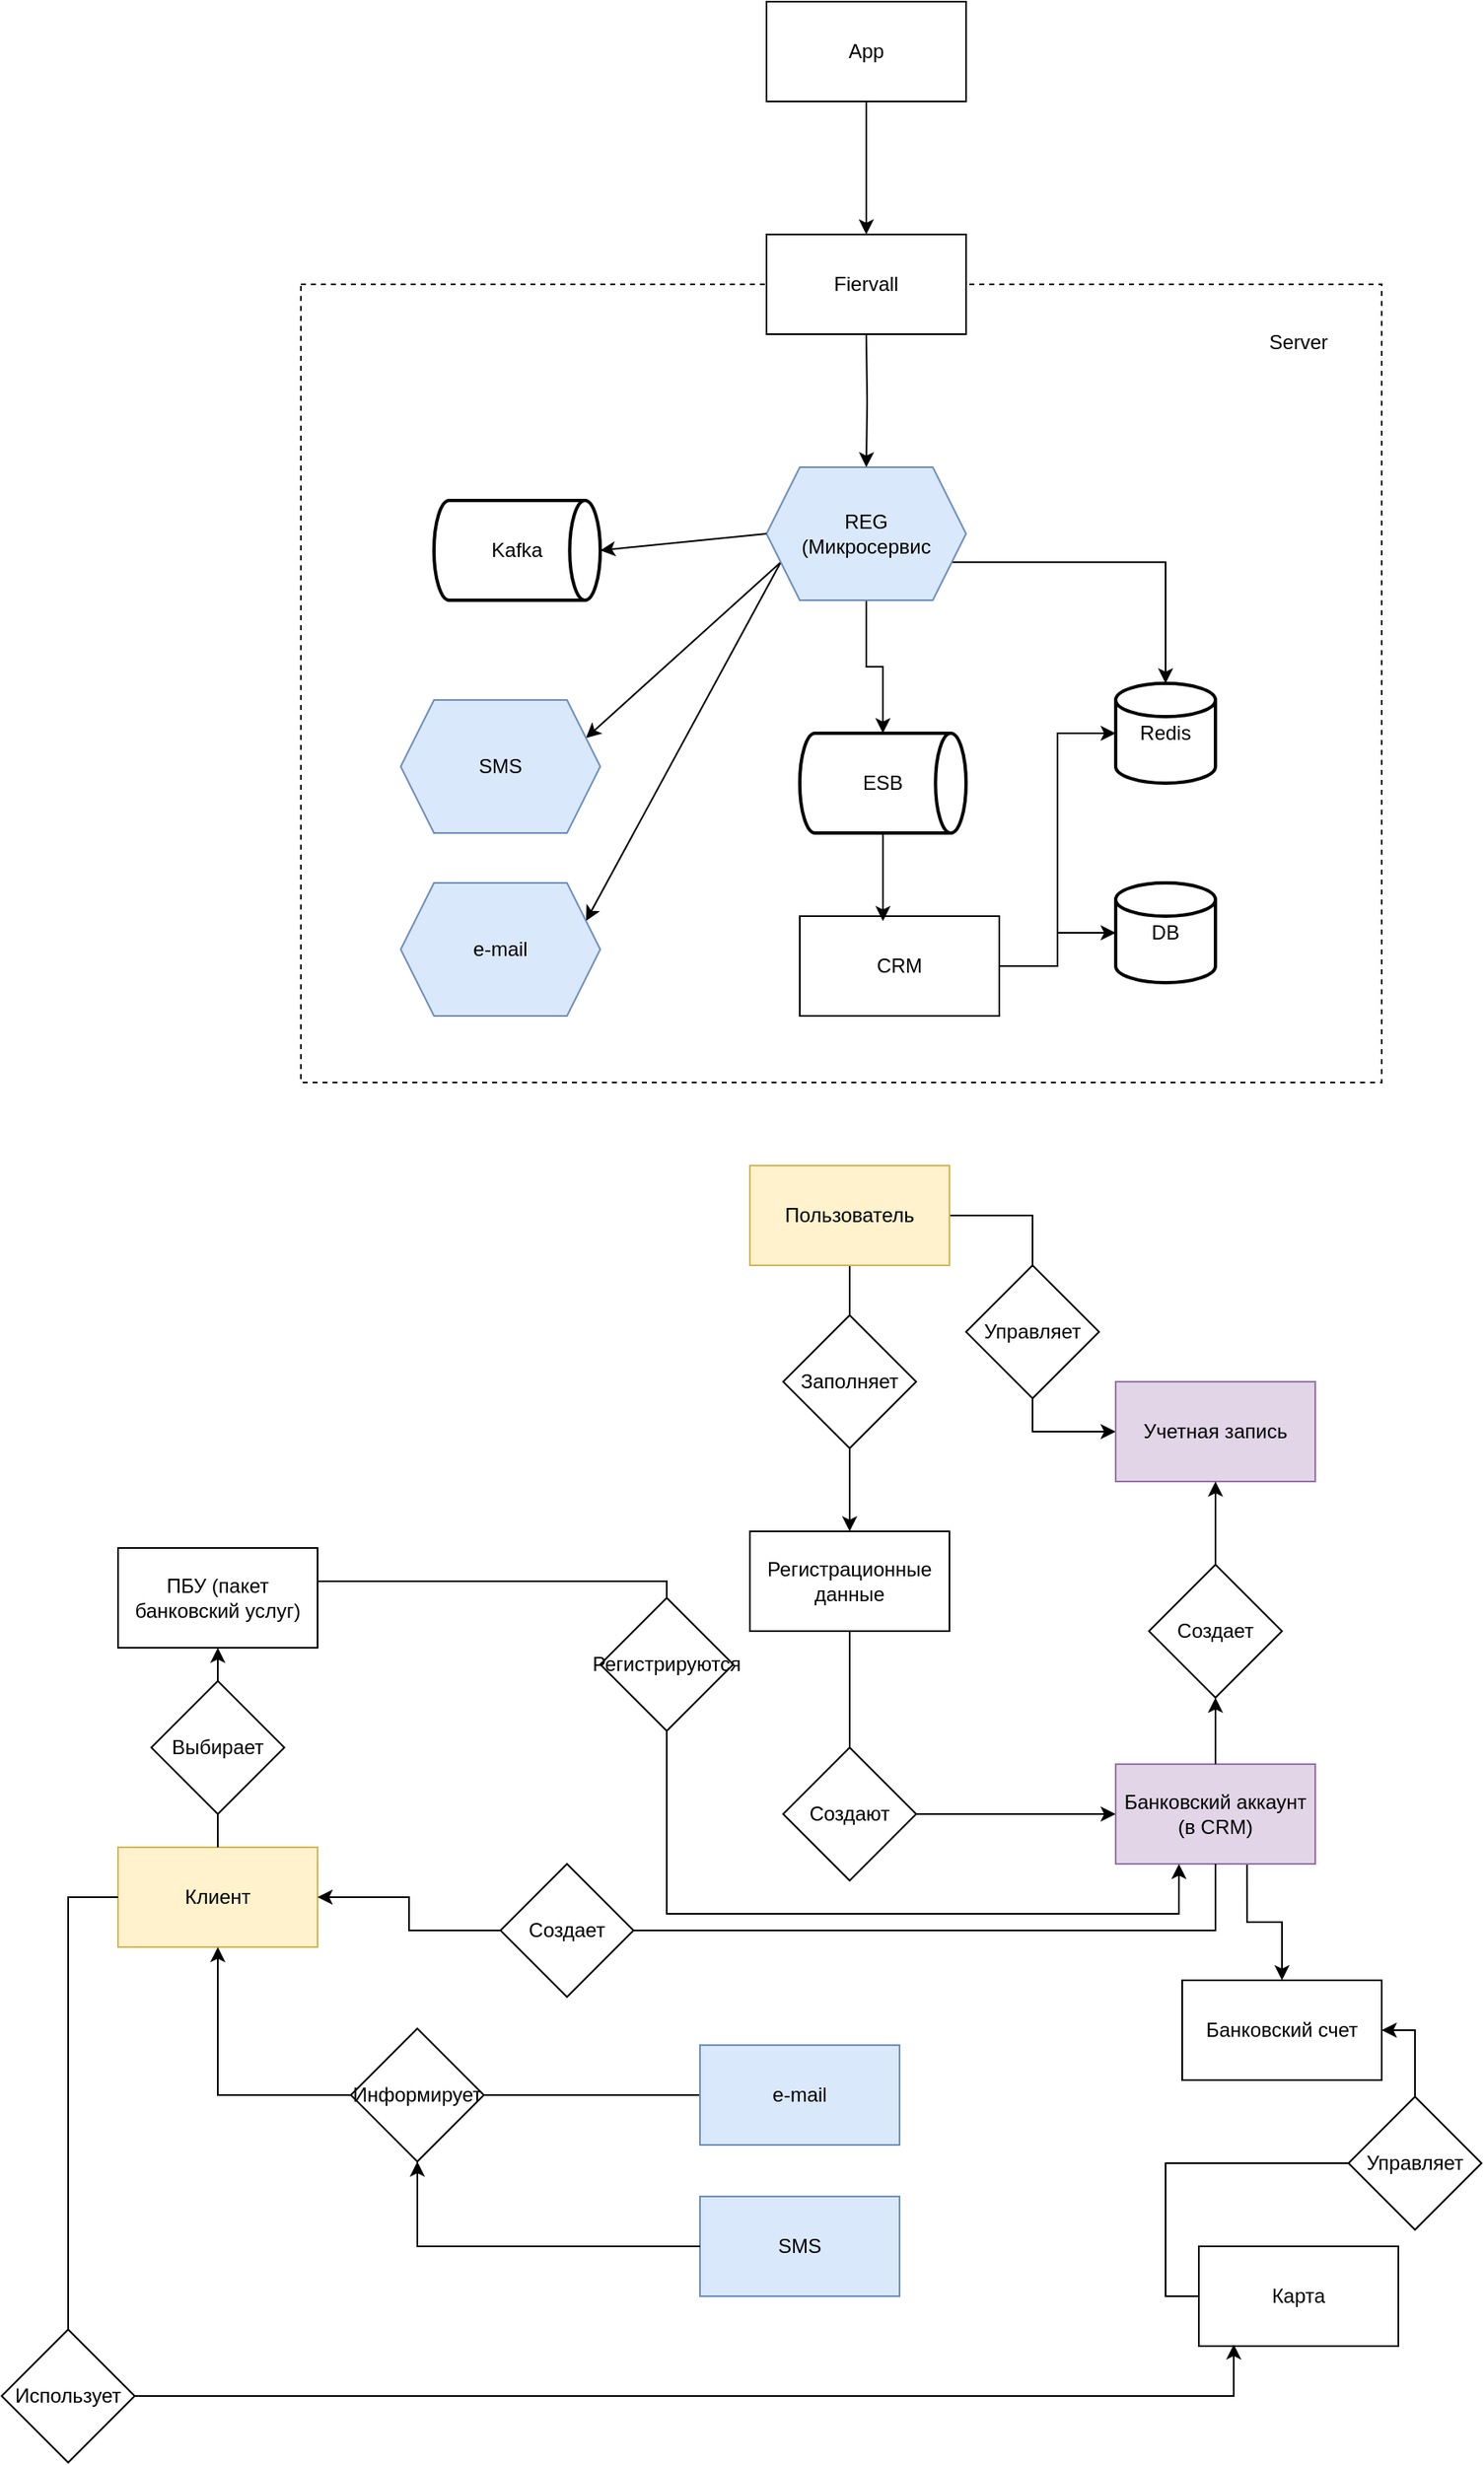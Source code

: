 <mxfile version="24.7.12">
  <diagram name="Страница — 1" id="Ghs1fVCZP0K7Xp55PVEj">
    <mxGraphModel dx="2191" dy="1928" grid="1" gridSize="10" guides="1" tooltips="1" connect="1" arrows="1" fold="1" page="1" pageScale="1" pageWidth="827" pageHeight="1169" math="0" shadow="0">
      <root>
        <mxCell id="0" />
        <mxCell id="1" parent="0" />
        <mxCell id="Ef4ZC0EFnyNwpqVdCv7U-29" style="edgeStyle=orthogonalEdgeStyle;rounded=0;orthogonalLoop=1;jettySize=auto;html=1;exitX=0.5;exitY=1;exitDx=0;exitDy=0;entryX=0.5;entryY=0;entryDx=0;entryDy=0;" edge="1" parent="1" source="Ef4ZC0EFnyNwpqVdCv7U-26" target="Ef4ZC0EFnyNwpqVdCv7U-28">
          <mxGeometry relative="1" as="geometry" />
        </mxCell>
        <mxCell id="Ef4ZC0EFnyNwpqVdCv7U-57" style="edgeStyle=orthogonalEdgeStyle;rounded=0;orthogonalLoop=1;jettySize=auto;html=1;exitX=1;exitY=0.5;exitDx=0;exitDy=0;entryX=0;entryY=0.5;entryDx=0;entryDy=0;endArrow=classic;endFill=1;startArrow=none;startFill=0;" edge="1" parent="1" source="Ef4ZC0EFnyNwpqVdCv7U-26" target="Ef4ZC0EFnyNwpqVdCv7U-27">
          <mxGeometry relative="1" as="geometry">
            <Array as="points">
              <mxPoint x="-160" y="610" />
              <mxPoint x="-160" y="740" />
            </Array>
          </mxGeometry>
        </mxCell>
        <mxCell id="Ef4ZC0EFnyNwpqVdCv7U-26" value="Пользователь" style="rounded=0;whiteSpace=wrap;html=1;fillColor=#fff2cc;strokeColor=#d6b656;" vertex="1" parent="1">
          <mxGeometry x="-330" y="580" width="120" height="60" as="geometry" />
        </mxCell>
        <mxCell id="Ef4ZC0EFnyNwpqVdCv7U-27" value="Учетная запись" style="rounded=0;whiteSpace=wrap;html=1;fillColor=#e1d5e7;strokeColor=#9673a6;" vertex="1" parent="1">
          <mxGeometry x="-110" y="710" width="120" height="60" as="geometry" />
        </mxCell>
        <mxCell id="Ef4ZC0EFnyNwpqVdCv7U-39" style="edgeStyle=orthogonalEdgeStyle;rounded=0;orthogonalLoop=1;jettySize=auto;html=1;exitX=0.25;exitY=1;exitDx=0;exitDy=0;entryX=0;entryY=0.5;entryDx=0;entryDy=0;" edge="1" parent="1" source="Ef4ZC0EFnyNwpqVdCv7U-28" target="Ef4ZC0EFnyNwpqVdCv7U-36">
          <mxGeometry relative="1" as="geometry">
            <Array as="points">
              <mxPoint x="-270" y="860" />
              <mxPoint x="-270" y="970" />
            </Array>
          </mxGeometry>
        </mxCell>
        <mxCell id="Ef4ZC0EFnyNwpqVdCv7U-28" value="Регистрационные данные" style="rounded=0;whiteSpace=wrap;html=1;" vertex="1" parent="1">
          <mxGeometry x="-330" y="800" width="120" height="60" as="geometry" />
        </mxCell>
        <mxCell id="Ef4ZC0EFnyNwpqVdCv7U-32" value="Заполняет" style="rhombus;whiteSpace=wrap;html=1;" vertex="1" parent="1">
          <mxGeometry x="-310" y="670" width="80" height="80" as="geometry" />
        </mxCell>
        <mxCell id="Ef4ZC0EFnyNwpqVdCv7U-34" value="Создают" style="rhombus;whiteSpace=wrap;html=1;" vertex="1" parent="1">
          <mxGeometry x="-310" y="930" width="80" height="80" as="geometry" />
        </mxCell>
        <mxCell id="Ef4ZC0EFnyNwpqVdCv7U-42" style="edgeStyle=orthogonalEdgeStyle;rounded=0;orthogonalLoop=1;jettySize=auto;html=1;entryX=0.5;entryY=1;entryDx=0;entryDy=0;" edge="1" parent="1" source="Ef4ZC0EFnyNwpqVdCv7U-43" target="Ef4ZC0EFnyNwpqVdCv7U-27">
          <mxGeometry relative="1" as="geometry" />
        </mxCell>
        <mxCell id="Ef4ZC0EFnyNwpqVdCv7U-50" style="edgeStyle=orthogonalEdgeStyle;rounded=0;orthogonalLoop=1;jettySize=auto;html=1;exitX=0.658;exitY=0.983;exitDx=0;exitDy=0;exitPerimeter=0;" edge="1" parent="1" source="Ef4ZC0EFnyNwpqVdCv7U-36" target="Ef4ZC0EFnyNwpqVdCv7U-48">
          <mxGeometry relative="1" as="geometry" />
        </mxCell>
        <mxCell id="Ef4ZC0EFnyNwpqVdCv7U-36" value="Банковский аккаунт&lt;br&gt;(в CRM)" style="rounded=0;whiteSpace=wrap;html=1;fillColor=#e1d5e7;strokeColor=#9673a6;" vertex="1" parent="1">
          <mxGeometry x="-110" y="940" width="120" height="60" as="geometry" />
        </mxCell>
        <mxCell id="Ef4ZC0EFnyNwpqVdCv7U-47" value="Карта" style="rounded=0;whiteSpace=wrap;html=1;" vertex="1" parent="1">
          <mxGeometry x="-60" y="1230" width="120" height="60" as="geometry" />
        </mxCell>
        <mxCell id="Ef4ZC0EFnyNwpqVdCv7U-51" style="edgeStyle=orthogonalEdgeStyle;rounded=0;orthogonalLoop=1;jettySize=auto;html=1;exitX=1;exitY=0.5;exitDx=0;exitDy=0;entryX=0;entryY=0.5;entryDx=0;entryDy=0;startArrow=classic;startFill=1;endArrow=none;endFill=0;" edge="1" parent="1" source="Ef4ZC0EFnyNwpqVdCv7U-48" target="Ef4ZC0EFnyNwpqVdCv7U-47">
          <mxGeometry relative="1" as="geometry" />
        </mxCell>
        <mxCell id="Ef4ZC0EFnyNwpqVdCv7U-48" value="Банковский счет" style="rounded=0;whiteSpace=wrap;html=1;" vertex="1" parent="1">
          <mxGeometry x="-70" y="1070" width="120" height="60" as="geometry" />
        </mxCell>
        <mxCell id="Ef4ZC0EFnyNwpqVdCv7U-79" style="edgeStyle=orthogonalEdgeStyle;rounded=0;orthogonalLoop=1;jettySize=auto;html=1;exitX=0.5;exitY=0;exitDx=0;exitDy=0;entryX=0.5;entryY=1;entryDx=0;entryDy=0;" edge="1" parent="1" source="Ef4ZC0EFnyNwpqVdCv7U-82" target="Ef4ZC0EFnyNwpqVdCv7U-78">
          <mxGeometry relative="1" as="geometry" />
        </mxCell>
        <mxCell id="Ef4ZC0EFnyNwpqVdCv7U-52" value="Клиент" style="rounded=0;whiteSpace=wrap;html=1;fillColor=#fff2cc;strokeColor=#d6b656;" vertex="1" parent="1">
          <mxGeometry x="-710" y="990" width="120" height="60" as="geometry" />
        </mxCell>
        <mxCell id="Ef4ZC0EFnyNwpqVdCv7U-66" style="edgeStyle=orthogonalEdgeStyle;rounded=0;orthogonalLoop=1;jettySize=auto;html=1;exitX=0;exitY=0.5;exitDx=0;exitDy=0;entryX=0.5;entryY=1;entryDx=0;entryDy=0;" edge="1" parent="1" source="Ef4ZC0EFnyNwpqVdCv7U-56" target="Ef4ZC0EFnyNwpqVdCv7U-52">
          <mxGeometry relative="1" as="geometry" />
        </mxCell>
        <mxCell id="Ef4ZC0EFnyNwpqVdCv7U-56" value="e-mail" style="rounded=0;whiteSpace=wrap;html=1;fillColor=#dae8fc;strokeColor=#6c8ebf;" vertex="1" parent="1">
          <mxGeometry x="-360" y="1109" width="120" height="60" as="geometry" />
        </mxCell>
        <mxCell id="Ef4ZC0EFnyNwpqVdCv7U-61" value="Управляет" style="rhombus;whiteSpace=wrap;html=1;" vertex="1" parent="1">
          <mxGeometry x="-200" y="640" width="80" height="80" as="geometry" />
        </mxCell>
        <mxCell id="Ef4ZC0EFnyNwpqVdCv7U-63" value="" style="edgeStyle=orthogonalEdgeStyle;rounded=0;orthogonalLoop=1;jettySize=auto;html=1;startArrow=none;startFill=0;endArrow=none;endFill=0;" edge="1" parent="1" source="Ef4ZC0EFnyNwpqVdCv7U-36" target="Ef4ZC0EFnyNwpqVdCv7U-54">
          <mxGeometry relative="1" as="geometry">
            <mxPoint x="-50" y="1000" as="sourcePoint" />
            <mxPoint x="-440" y="641" as="targetPoint" />
            <Array as="points">
              <mxPoint x="-50" y="1040" />
            </Array>
          </mxGeometry>
        </mxCell>
        <mxCell id="Ef4ZC0EFnyNwpqVdCv7U-70" style="edgeStyle=orthogonalEdgeStyle;rounded=0;orthogonalLoop=1;jettySize=auto;html=1;entryX=1;entryY=0.5;entryDx=0;entryDy=0;" edge="1" parent="1" source="Ef4ZC0EFnyNwpqVdCv7U-54" target="Ef4ZC0EFnyNwpqVdCv7U-52">
          <mxGeometry relative="1" as="geometry" />
        </mxCell>
        <mxCell id="Ef4ZC0EFnyNwpqVdCv7U-54" value="Создает" style="rhombus;whiteSpace=wrap;html=1;" vertex="1" parent="1">
          <mxGeometry x="-480" y="1000" width="80" height="80" as="geometry" />
        </mxCell>
        <mxCell id="Ef4ZC0EFnyNwpqVdCv7U-64" value="" style="edgeStyle=orthogonalEdgeStyle;rounded=0;orthogonalLoop=1;jettySize=auto;html=1;entryX=0.5;entryY=1;entryDx=0;entryDy=0;" edge="1" parent="1" source="Ef4ZC0EFnyNwpqVdCv7U-36" target="Ef4ZC0EFnyNwpqVdCv7U-43">
          <mxGeometry relative="1" as="geometry">
            <mxPoint x="-50" y="940" as="sourcePoint" />
            <mxPoint x="-50" y="770" as="targetPoint" />
          </mxGeometry>
        </mxCell>
        <mxCell id="Ef4ZC0EFnyNwpqVdCv7U-43" value="Создает" style="rhombus;whiteSpace=wrap;html=1;" vertex="1" parent="1">
          <mxGeometry x="-90" y="820" width="80" height="80" as="geometry" />
        </mxCell>
        <mxCell id="Ef4ZC0EFnyNwpqVdCv7U-67" style="edgeStyle=orthogonalEdgeStyle;rounded=0;orthogonalLoop=1;jettySize=auto;html=1;" edge="1" parent="1" source="Ef4ZC0EFnyNwpqVdCv7U-68">
          <mxGeometry relative="1" as="geometry">
            <mxPoint x="-530" y="1140" as="targetPoint" />
          </mxGeometry>
        </mxCell>
        <mxCell id="Ef4ZC0EFnyNwpqVdCv7U-65" value="SMS" style="rounded=0;whiteSpace=wrap;html=1;fillColor=#dae8fc;strokeColor=#6c8ebf;" vertex="1" parent="1">
          <mxGeometry x="-360" y="1200" width="120" height="60" as="geometry" />
        </mxCell>
        <mxCell id="Ef4ZC0EFnyNwpqVdCv7U-69" value="" style="edgeStyle=orthogonalEdgeStyle;rounded=0;orthogonalLoop=1;jettySize=auto;html=1;" edge="1" parent="1" source="Ef4ZC0EFnyNwpqVdCv7U-65" target="Ef4ZC0EFnyNwpqVdCv7U-68">
          <mxGeometry relative="1" as="geometry">
            <mxPoint x="-530" y="1140" as="targetPoint" />
            <mxPoint x="-360" y="1230" as="sourcePoint" />
          </mxGeometry>
        </mxCell>
        <mxCell id="Ef4ZC0EFnyNwpqVdCv7U-68" value="Информирует" style="rhombus;whiteSpace=wrap;html=1;" vertex="1" parent="1">
          <mxGeometry x="-570" y="1099" width="80" height="80" as="geometry" />
        </mxCell>
        <mxCell id="Ef4ZC0EFnyNwpqVdCv7U-72" style="edgeStyle=orthogonalEdgeStyle;rounded=0;orthogonalLoop=1;jettySize=auto;html=1;entryX=0.175;entryY=0.983;entryDx=0;entryDy=0;entryPerimeter=0;" edge="1" parent="1" source="Ef4ZC0EFnyNwpqVdCv7U-52" target="Ef4ZC0EFnyNwpqVdCv7U-47">
          <mxGeometry relative="1" as="geometry">
            <Array as="points">
              <mxPoint x="-740" y="1020" />
              <mxPoint x="-740" y="1320" />
              <mxPoint x="-39" y="1320" />
            </Array>
          </mxGeometry>
        </mxCell>
        <mxCell id="Ef4ZC0EFnyNwpqVdCv7U-73" value="Управляет" style="rhombus;whiteSpace=wrap;html=1;" vertex="1" parent="1">
          <mxGeometry x="30" y="1140" width="80" height="80" as="geometry" />
        </mxCell>
        <mxCell id="Ef4ZC0EFnyNwpqVdCv7U-74" value="Использует" style="rhombus;whiteSpace=wrap;html=1;" vertex="1" parent="1">
          <mxGeometry x="-780" y="1280" width="80" height="80" as="geometry" />
        </mxCell>
        <mxCell id="Ef4ZC0EFnyNwpqVdCv7U-78" value="ПБУ (пакет банковский услуг)" style="rounded=0;whiteSpace=wrap;html=1;" vertex="1" parent="1">
          <mxGeometry x="-710" y="810" width="120" height="60" as="geometry" />
        </mxCell>
        <mxCell id="Ef4ZC0EFnyNwpqVdCv7U-80" style="edgeStyle=orthogonalEdgeStyle;rounded=0;orthogonalLoop=1;jettySize=auto;html=1;exitX=1;exitY=0.5;exitDx=0;exitDy=0;entryX=0.317;entryY=1;entryDx=0;entryDy=0;entryPerimeter=0;" edge="1" parent="1" source="Ef4ZC0EFnyNwpqVdCv7U-78" target="Ef4ZC0EFnyNwpqVdCv7U-36">
          <mxGeometry relative="1" as="geometry">
            <Array as="points">
              <mxPoint x="-590" y="830" />
              <mxPoint x="-380" y="830" />
              <mxPoint x="-380" y="1030" />
              <mxPoint x="-72" y="1030" />
            </Array>
          </mxGeometry>
        </mxCell>
        <mxCell id="Ef4ZC0EFnyNwpqVdCv7U-81" value="Регистрируются" style="rhombus;whiteSpace=wrap;html=1;" vertex="1" parent="1">
          <mxGeometry x="-420" y="840" width="80" height="80" as="geometry" />
        </mxCell>
        <mxCell id="Ef4ZC0EFnyNwpqVdCv7U-83" value="" style="edgeStyle=orthogonalEdgeStyle;rounded=0;orthogonalLoop=1;jettySize=auto;html=1;exitX=0.5;exitY=0;exitDx=0;exitDy=0;entryX=0.5;entryY=1;entryDx=0;entryDy=0;endArrow=none;endFill=0;" edge="1" parent="1" source="Ef4ZC0EFnyNwpqVdCv7U-52" target="Ef4ZC0EFnyNwpqVdCv7U-82">
          <mxGeometry relative="1" as="geometry">
            <mxPoint x="-650" y="990" as="sourcePoint" />
            <mxPoint x="-650" y="870" as="targetPoint" />
          </mxGeometry>
        </mxCell>
        <mxCell id="Ef4ZC0EFnyNwpqVdCv7U-82" value="Выбирает" style="rhombus;whiteSpace=wrap;html=1;" vertex="1" parent="1">
          <mxGeometry x="-690" y="890" width="80" height="80" as="geometry" />
        </mxCell>
        <mxCell id="Ef4ZC0EFnyNwpqVdCv7U-96" style="edgeStyle=orthogonalEdgeStyle;rounded=0;orthogonalLoop=1;jettySize=auto;html=1;exitX=0.5;exitY=1;exitDx=0;exitDy=0;entryX=0.5;entryY=0;entryDx=0;entryDy=0;" edge="1" parent="1" source="Ef4ZC0EFnyNwpqVdCv7U-85">
          <mxGeometry relative="1" as="geometry">
            <mxPoint x="-260" y="20" as="targetPoint" />
          </mxGeometry>
        </mxCell>
        <mxCell id="Ef4ZC0EFnyNwpqVdCv7U-85" value="App" style="rounded=0;whiteSpace=wrap;html=1;" vertex="1" parent="1">
          <mxGeometry x="-320" y="-120" width="120" height="60" as="geometry" />
        </mxCell>
        <mxCell id="Ef4ZC0EFnyNwpqVdCv7U-86" value="ESB" style="strokeWidth=2;html=1;shape=mxgraph.flowchart.direct_data;whiteSpace=wrap;" vertex="1" parent="1">
          <mxGeometry x="-300" y="320" width="100" height="60" as="geometry" />
        </mxCell>
        <mxCell id="Ef4ZC0EFnyNwpqVdCv7U-87" value="CRM" style="rounded=0;whiteSpace=wrap;html=1;" vertex="1" parent="1">
          <mxGeometry x="-300" y="430" width="120" height="60" as="geometry" />
        </mxCell>
        <mxCell id="Ef4ZC0EFnyNwpqVdCv7U-88" style="edgeStyle=orthogonalEdgeStyle;rounded=0;orthogonalLoop=1;jettySize=auto;html=1;entryX=0.417;entryY=0.05;entryDx=0;entryDy=0;entryPerimeter=0;" edge="1" parent="1" source="Ef4ZC0EFnyNwpqVdCv7U-86" target="Ef4ZC0EFnyNwpqVdCv7U-87">
          <mxGeometry relative="1" as="geometry" />
        </mxCell>
        <mxCell id="Ef4ZC0EFnyNwpqVdCv7U-90" value="Redis" style="strokeWidth=2;html=1;shape=mxgraph.flowchart.database;whiteSpace=wrap;" vertex="1" parent="1">
          <mxGeometry x="-110" y="290" width="60" height="60" as="geometry" />
        </mxCell>
        <mxCell id="Ef4ZC0EFnyNwpqVdCv7U-91" value="DB" style="strokeWidth=2;html=1;shape=mxgraph.flowchart.database;whiteSpace=wrap;" vertex="1" parent="1">
          <mxGeometry x="-110" y="410" width="60" height="60" as="geometry" />
        </mxCell>
        <mxCell id="Ef4ZC0EFnyNwpqVdCv7U-92" style="edgeStyle=orthogonalEdgeStyle;rounded=0;orthogonalLoop=1;jettySize=auto;html=1;exitX=1;exitY=0.5;exitDx=0;exitDy=0;entryX=0;entryY=0.5;entryDx=0;entryDy=0;entryPerimeter=0;" edge="1" parent="1" source="Ef4ZC0EFnyNwpqVdCv7U-87" target="Ef4ZC0EFnyNwpqVdCv7U-90">
          <mxGeometry relative="1" as="geometry" />
        </mxCell>
        <mxCell id="Ef4ZC0EFnyNwpqVdCv7U-93" style="edgeStyle=orthogonalEdgeStyle;rounded=0;orthogonalLoop=1;jettySize=auto;html=1;entryX=0;entryY=0.5;entryDx=0;entryDy=0;entryPerimeter=0;" edge="1" parent="1" source="Ef4ZC0EFnyNwpqVdCv7U-87" target="Ef4ZC0EFnyNwpqVdCv7U-91">
          <mxGeometry relative="1" as="geometry" />
        </mxCell>
        <mxCell id="Ef4ZC0EFnyNwpqVdCv7U-98" style="edgeStyle=orthogonalEdgeStyle;rounded=0;orthogonalLoop=1;jettySize=auto;html=1;exitX=1;exitY=0.75;exitDx=0;exitDy=0;" edge="1" parent="1" source="Ef4ZC0EFnyNwpqVdCv7U-94" target="Ef4ZC0EFnyNwpqVdCv7U-90">
          <mxGeometry relative="1" as="geometry" />
        </mxCell>
        <mxCell id="Ef4ZC0EFnyNwpqVdCv7U-103" style="rounded=0;orthogonalLoop=1;jettySize=auto;html=1;exitX=0;exitY=0.75;exitDx=0;exitDy=0;entryX=1;entryY=0.25;entryDx=0;entryDy=0;" edge="1" parent="1" source="Ef4ZC0EFnyNwpqVdCv7U-94" target="Ef4ZC0EFnyNwpqVdCv7U-101">
          <mxGeometry relative="1" as="geometry" />
        </mxCell>
        <mxCell id="Ef4ZC0EFnyNwpqVdCv7U-104" style="rounded=0;orthogonalLoop=1;jettySize=auto;html=1;entryX=1;entryY=0.25;entryDx=0;entryDy=0;exitX=0;exitY=0.75;exitDx=0;exitDy=0;" edge="1" parent="1" source="Ef4ZC0EFnyNwpqVdCv7U-94" target="Ef4ZC0EFnyNwpqVdCv7U-102">
          <mxGeometry relative="1" as="geometry" />
        </mxCell>
        <mxCell id="Ef4ZC0EFnyNwpqVdCv7U-109" style="edgeStyle=orthogonalEdgeStyle;rounded=0;orthogonalLoop=1;jettySize=auto;html=1;" edge="1" parent="1" source="Ef4ZC0EFnyNwpqVdCv7U-94" target="Ef4ZC0EFnyNwpqVdCv7U-86">
          <mxGeometry relative="1" as="geometry" />
        </mxCell>
        <mxCell id="Ef4ZC0EFnyNwpqVdCv7U-94" value="REG&lt;br&gt;(Микросервис" style="shape=hexagon;perimeter=hexagonPerimeter2;whiteSpace=wrap;html=1;fixedSize=1;fillColor=#dae8fc;strokeColor=#6c8ebf;" vertex="1" parent="1">
          <mxGeometry x="-320" y="160" width="120" height="80" as="geometry" />
        </mxCell>
        <mxCell id="Ef4ZC0EFnyNwpqVdCv7U-97" style="edgeStyle=orthogonalEdgeStyle;rounded=0;orthogonalLoop=1;jettySize=auto;html=1;exitX=0.5;exitY=1;exitDx=0;exitDy=0;entryX=0.5;entryY=0;entryDx=0;entryDy=0;" edge="1" parent="1" target="Ef4ZC0EFnyNwpqVdCv7U-94">
          <mxGeometry relative="1" as="geometry">
            <mxPoint x="-260" y="80" as="sourcePoint" />
          </mxGeometry>
        </mxCell>
        <mxCell id="Ef4ZC0EFnyNwpqVdCv7U-99" value="Kafka" style="strokeWidth=2;html=1;shape=mxgraph.flowchart.direct_data;whiteSpace=wrap;" vertex="1" parent="1">
          <mxGeometry x="-520" y="180" width="100" height="60" as="geometry" />
        </mxCell>
        <mxCell id="Ef4ZC0EFnyNwpqVdCv7U-100" style="rounded=0;orthogonalLoop=1;jettySize=auto;html=1;exitX=0;exitY=0.5;exitDx=0;exitDy=0;entryX=1;entryY=0.5;entryDx=0;entryDy=0;entryPerimeter=0;" edge="1" parent="1" source="Ef4ZC0EFnyNwpqVdCv7U-94" target="Ef4ZC0EFnyNwpqVdCv7U-99">
          <mxGeometry relative="1" as="geometry" />
        </mxCell>
        <mxCell id="Ef4ZC0EFnyNwpqVdCv7U-101" value="SMS" style="shape=hexagon;perimeter=hexagonPerimeter2;whiteSpace=wrap;html=1;fixedSize=1;fillColor=#dae8fc;strokeColor=#6c8ebf;" vertex="1" parent="1">
          <mxGeometry x="-540" y="300" width="120" height="80" as="geometry" />
        </mxCell>
        <mxCell id="Ef4ZC0EFnyNwpqVdCv7U-102" value="e-mail" style="shape=hexagon;perimeter=hexagonPerimeter2;whiteSpace=wrap;html=1;fixedSize=1;fillColor=#dae8fc;strokeColor=#6c8ebf;" vertex="1" parent="1">
          <mxGeometry x="-540" y="410" width="120" height="80" as="geometry" />
        </mxCell>
        <mxCell id="Ef4ZC0EFnyNwpqVdCv7U-107" value="Server" style="text;html=1;align=center;verticalAlign=middle;whiteSpace=wrap;rounded=0;" vertex="1" parent="1">
          <mxGeometry x="-30" y="70" width="60" height="30" as="geometry" />
        </mxCell>
        <mxCell id="Ef4ZC0EFnyNwpqVdCv7U-110" value="" style="rounded=0;whiteSpace=wrap;html=1;fillColor=none;dashed=1;" vertex="1" parent="1">
          <mxGeometry x="-600" y="50" width="650" height="480" as="geometry" />
        </mxCell>
        <mxCell id="Ef4ZC0EFnyNwpqVdCv7U-111" value="Fiervall" style="rounded=0;whiteSpace=wrap;html=1;" vertex="1" parent="1">
          <mxGeometry x="-320" y="20" width="120" height="60" as="geometry" />
        </mxCell>
      </root>
    </mxGraphModel>
  </diagram>
</mxfile>
